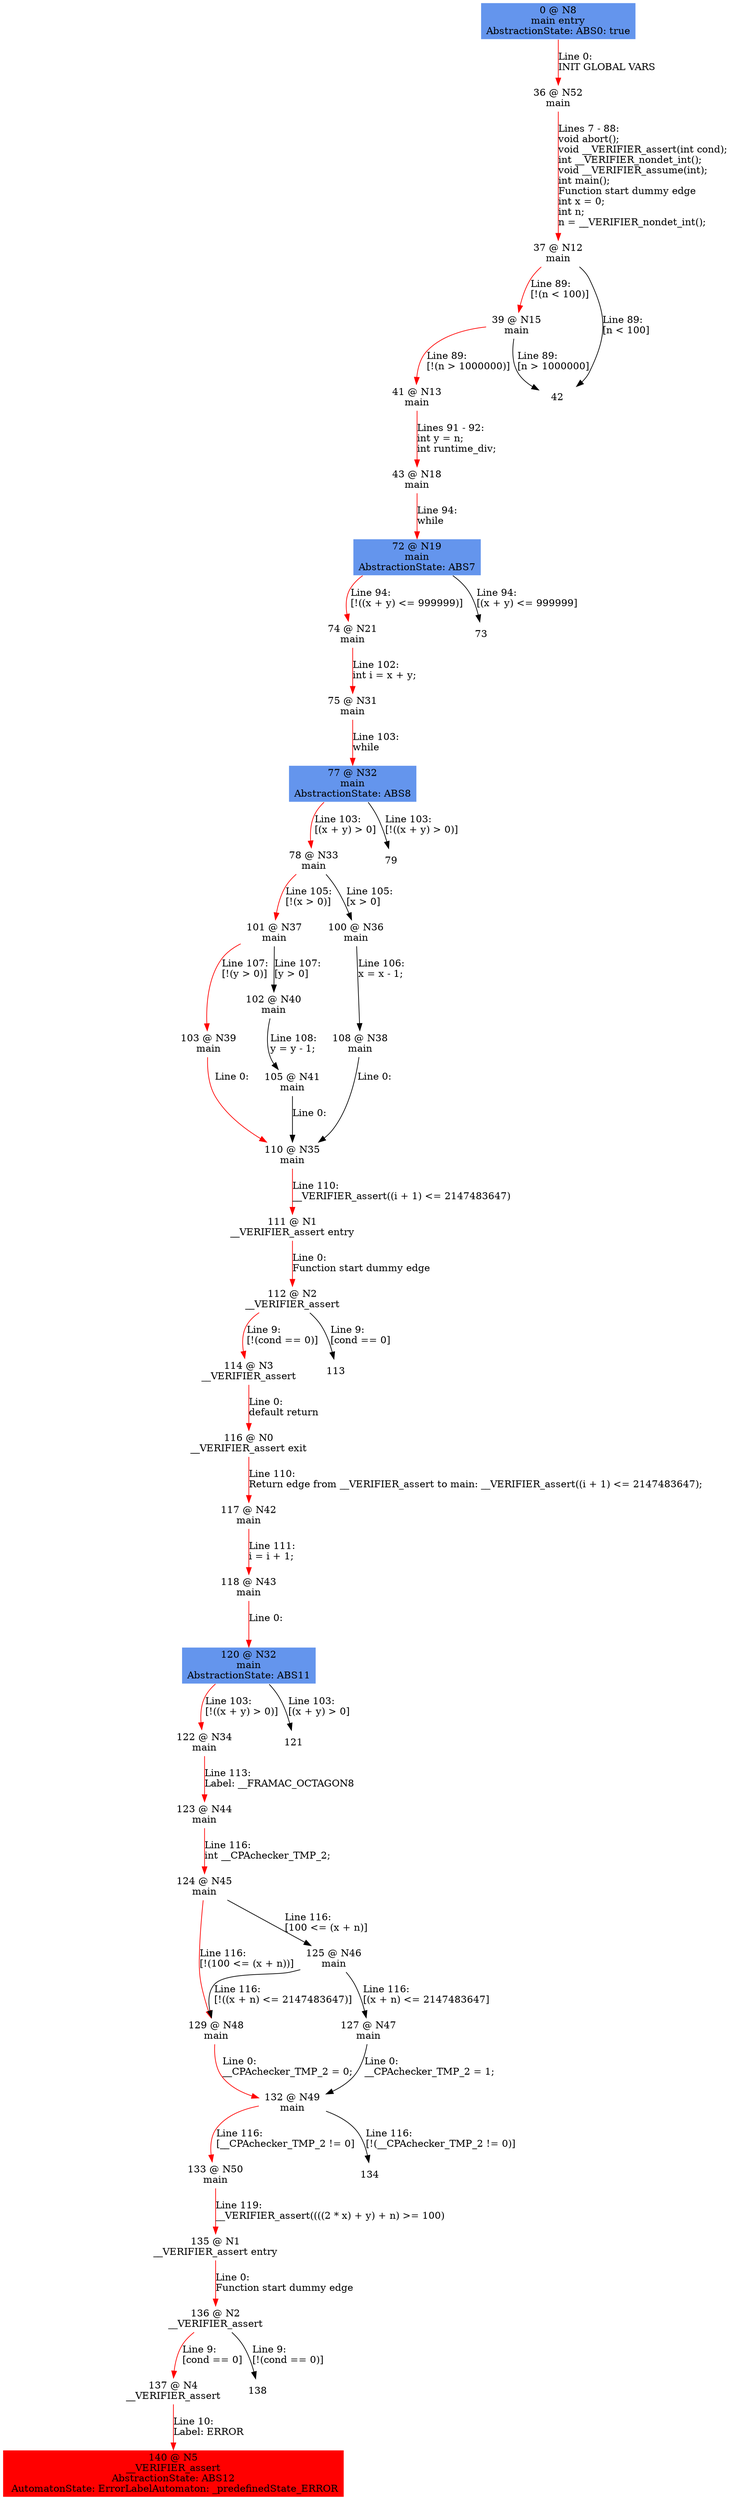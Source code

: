 digraph ARG {
node [style="filled" shape="box" color="white"]
0 [fillcolor="cornflowerblue" label="0 @ N8\nmain entry\nAbstractionState: ABS0: true\n" id="0"]
36 [label="36 @ N52\nmain\n" id="36"]
37 [label="37 @ N12\nmain\n" id="37"]
39 [label="39 @ N15\nmain\n" id="39"]
41 [label="41 @ N13\nmain\n" id="41"]
43 [label="43 @ N18\nmain\n" id="43"]
72 [fillcolor="cornflowerblue" label="72 @ N19\nmain\nAbstractionState: ABS7\n" id="72"]
74 [label="74 @ N21\nmain\n" id="74"]
75 [label="75 @ N31\nmain\n" id="75"]
77 [fillcolor="cornflowerblue" label="77 @ N32\nmain\nAbstractionState: ABS8\n" id="77"]
78 [label="78 @ N33\nmain\n" id="78"]
101 [label="101 @ N37\nmain\n" id="101"]
103 [label="103 @ N39\nmain\n" id="103"]
110 [label="110 @ N35\nmain\n" id="110"]
111 [label="111 @ N1\n__VERIFIER_assert entry\n" id="111"]
112 [label="112 @ N2\n__VERIFIER_assert\n" id="112"]
114 [label="114 @ N3\n__VERIFIER_assert\n" id="114"]
116 [label="116 @ N0\n__VERIFIER_assert exit\n" id="116"]
117 [label="117 @ N42\nmain\n" id="117"]
118 [label="118 @ N43\nmain\n" id="118"]
120 [fillcolor="cornflowerblue" label="120 @ N32\nmain\nAbstractionState: ABS11\n" id="120"]
122 [label="122 @ N34\nmain\n" id="122"]
123 [label="123 @ N44\nmain\n" id="123"]
124 [label="124 @ N45\nmain\n" id="124"]
129 [label="129 @ N48\nmain\n" id="129"]
132 [label="132 @ N49\nmain\n" id="132"]
133 [label="133 @ N50\nmain\n" id="133"]
135 [label="135 @ N1\n__VERIFIER_assert entry\n" id="135"]
136 [label="136 @ N2\n__VERIFIER_assert\n" id="136"]
137 [label="137 @ N4\n__VERIFIER_assert\n" id="137"]
140 [fillcolor="red" label="140 @ N5\n__VERIFIER_assert\nAbstractionState: ABS12\n AutomatonState: ErrorLabelAutomaton: _predefinedState_ERROR\n" id="140"]
125 [label="125 @ N46\nmain\n" id="125"]
127 [label="127 @ N47\nmain\n" id="127"]
102 [label="102 @ N40\nmain\n" id="102"]
105 [label="105 @ N41\nmain\n" id="105"]
100 [label="100 @ N36\nmain\n" id="100"]
108 [label="108 @ N38\nmain\n" id="108"]
0 -> 36 [color="red" label="Line 0: \lINIT GLOBAL VARS\l" id="0 -> 36"]
36 -> 37 [color="red" label="Lines 7 - 88: \lvoid abort();\lvoid __VERIFIER_assert(int cond);\lint __VERIFIER_nondet_int();\lvoid __VERIFIER_assume(int);\lint main();\lFunction start dummy edge\lint x = 0;\lint n;\ln = __VERIFIER_nondet_int();\l" id="36 -> 37"]
37 -> 39 [color="red" label="Line 89: \l[!(n < 100)]\l" id="37 -> 39"]
37 -> 42 [label="Line 89: \l[n < 100]\l" id="37 -> 42"]
39 -> 41 [color="red" label="Line 89: \l[!(n > 1000000)]\l" id="39 -> 41"]
39 -> 42 [label="Line 89: \l[n > 1000000]\l" id="39 -> 42"]
41 -> 43 [color="red" label="Lines 91 - 92: \lint y = n;\lint runtime_div;\l" id="41 -> 43"]
43 -> 72 [color="red" label="Line 94: \lwhile\l" id="43 -> 72"]
72 -> 73 [label="Line 94: \l[(x + y) <= 999999]\l" id="72 -> 73"]
72 -> 74 [color="red" label="Line 94: \l[!((x + y) <= 999999)]\l" id="72 -> 74"]
74 -> 75 [color="red" label="Line 102: \lint i = x + y;\l" id="74 -> 75"]
75 -> 77 [color="red" label="Line 103: \lwhile\l" id="75 -> 77"]
77 -> 78 [color="red" label="Line 103: \l[(x + y) > 0]\l" id="77 -> 78"]
77 -> 79 [label="Line 103: \l[!((x + y) > 0)]\l" id="77 -> 79"]
78 -> 100 [label="Line 105: \l[x > 0]\l" id="78 -> 100"]
78 -> 101 [color="red" label="Line 105: \l[!(x > 0)]\l" id="78 -> 101"]
101 -> 102 [label="Line 107: \l[y > 0]\l" id="101 -> 102"]
101 -> 103 [color="red" label="Line 107: \l[!(y > 0)]\l" id="101 -> 103"]
103 -> 110 [color="red" label="Line 0: \l\l" id="103 -> 110"]
110 -> 111 [color="red" label="Line 110: \l__VERIFIER_assert((i + 1) <= 2147483647)\l" id="110 -> 111"]
111 -> 112 [color="red" label="Line 0: \lFunction start dummy edge\l" id="111 -> 112"]
112 -> 113 [label="Line 9: \l[cond == 0]\l" id="112 -> 113"]
112 -> 114 [color="red" label="Line 9: \l[!(cond == 0)]\l" id="112 -> 114"]
114 -> 116 [color="red" label="Line 0: \ldefault return\l" id="114 -> 116"]
116 -> 117 [color="red" label="Line 110: \lReturn edge from __VERIFIER_assert to main: __VERIFIER_assert((i + 1) <= 2147483647);\l" id="116 -> 117"]
117 -> 118 [color="red" label="Line 111: \li = i + 1;\l" id="117 -> 118"]
118 -> 120 [color="red" label="Line 0: \l\l" id="118 -> 120"]
120 -> 121 [label="Line 103: \l[(x + y) > 0]\l" id="120 -> 121"]
120 -> 122 [color="red" label="Line 103: \l[!((x + y) > 0)]\l" id="120 -> 122"]
122 -> 123 [color="red" label="Line 113: \lLabel: __FRAMAC_OCTAGON8\l" id="122 -> 123"]
123 -> 124 [color="red" label="Line 116: \lint __CPAchecker_TMP_2;\l" id="123 -> 124"]
124 -> 125 [label="Line 116: \l[100 <= (x + n)]\l" id="124 -> 125"]
124 -> 129 [color="red" label="Line 116: \l[!(100 <= (x + n))]\l" id="124 -> 129"]
129 -> 132 [color="red" label="Line 0: \l__CPAchecker_TMP_2 = 0;\l" id="129 -> 132"]
132 -> 133 [color="red" label="Line 116: \l[__CPAchecker_TMP_2 != 0]\l" id="132 -> 133"]
132 -> 134 [label="Line 116: \l[!(__CPAchecker_TMP_2 != 0)]\l" id="132 -> 134"]
133 -> 135 [color="red" label="Line 119: \l__VERIFIER_assert((((2 * x) + y) + n) >= 100)\l" id="133 -> 135"]
135 -> 136 [color="red" label="Line 0: \lFunction start dummy edge\l" id="135 -> 136"]
136 -> 137 [color="red" label="Line 9: \l[cond == 0]\l" id="136 -> 137"]
136 -> 138 [label="Line 9: \l[!(cond == 0)]\l" id="136 -> 138"]
137 -> 140 [color="red" label="Line 10: \lLabel: ERROR\l" id="137 -> 140"]
125 -> 127 [label="Line 116: \l[(x + n) <= 2147483647]\l" id="125 -> 127"]
125 -> 129 [label="Line 116: \l[!((x + n) <= 2147483647)]\l" id="125 -> 129"]
127 -> 132 [label="Line 0: \l__CPAchecker_TMP_2 = 1;\l" id="127 -> 132"]
102 -> 105 [label="Line 108: \ly = y - 1;\l" id="102 -> 105"]
105 -> 110 [label="Line 0: \l\l" id="105 -> 110"]
100 -> 108 [label="Line 106: \lx = x - 1;\l" id="100 -> 108"]
108 -> 110 [label="Line 0: \l\l" id="108 -> 110"]
}
